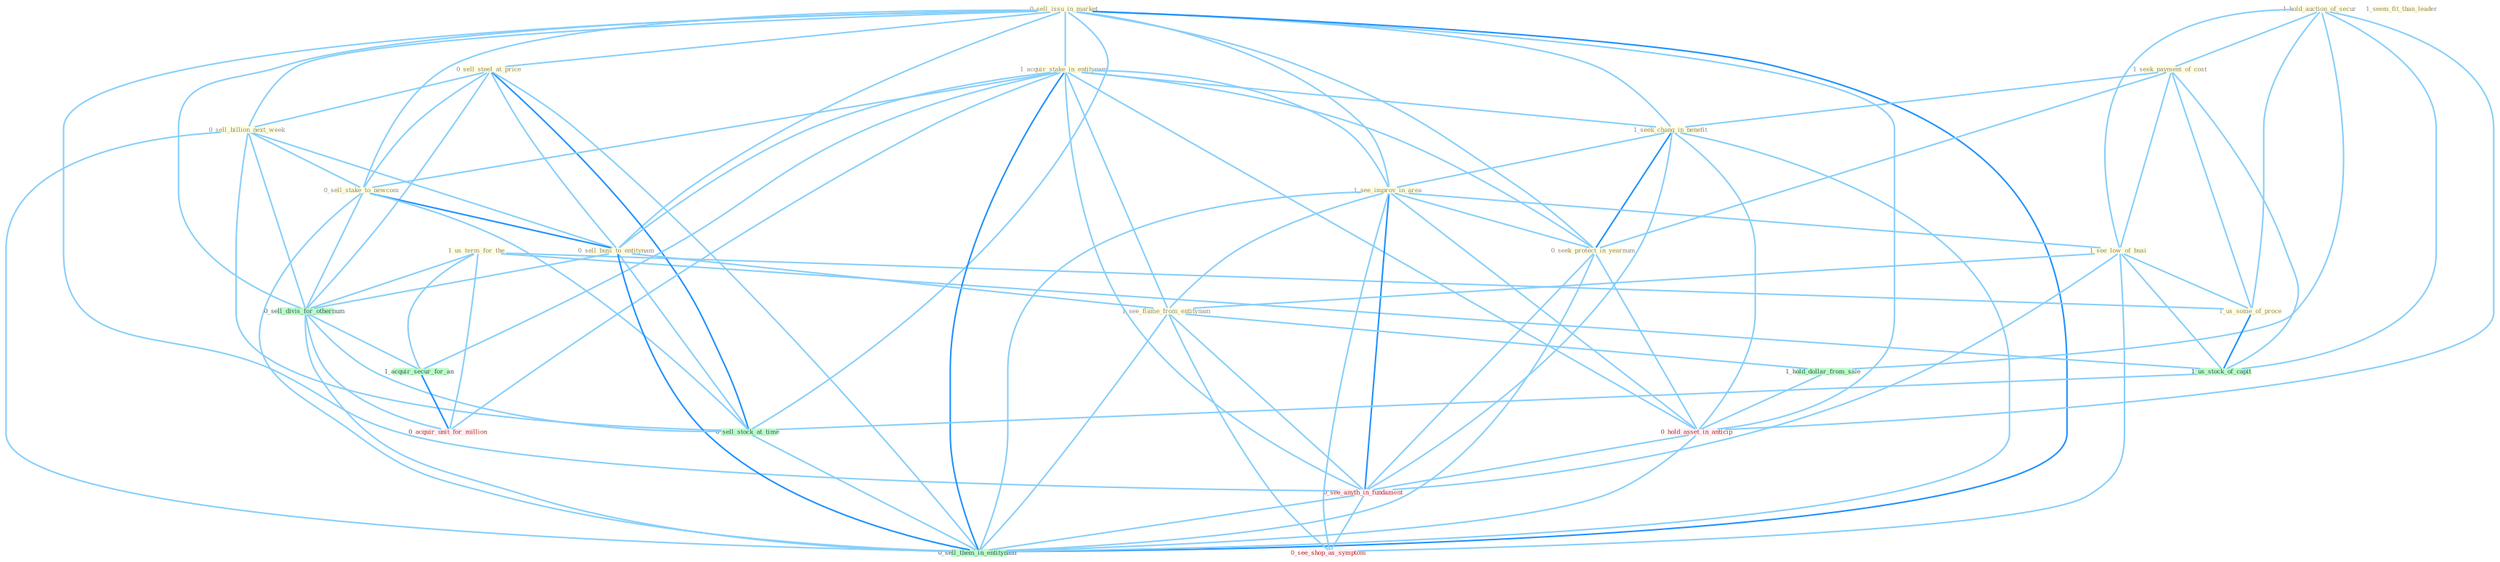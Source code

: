 Graph G{ 
    node
    [shape=polygon,style=filled,width=.5,height=.06,color="#BDFCC9",fixedsize=true,fontsize=4,
    fontcolor="#2f4f4f"];
    {node
    [color="#ffffe0", fontcolor="#8b7d6b"] "0_sell_issu_in_market " "1_hold_auction_of_secur " "1_us_term_for_the " "0_sell_steel_at_price " "1_acquir_stake_in_entitynam " "0_sell_billion_next_week " "1_seek_payment_of_cost " "1_seek_chang_in_benefit " "1_see_improv_in_area " "0_seek_protect_in_yearnum " "0_sell_stake_to_newcom " "1_see_low_of_busi " "1_seem_fit_than_leader " "1_us_some_of_proce " "0_sell_busi_to_entitynam " "1_see_flame_from_entitynam "}
{node [color="#fff0f5", fontcolor="#b22222"] "0_hold_asset_in_anticip " "0_see_anyth_in_fundament " "0_acquir_unit_for_million " "0_see_shop_as_symptom "}
edge [color="#B0E2FF"];

	"0_sell_issu_in_market " -- "0_sell_steel_at_price " [w="1", color="#87cefa" ];
	"0_sell_issu_in_market " -- "1_acquir_stake_in_entitynam " [w="1", color="#87cefa" ];
	"0_sell_issu_in_market " -- "0_sell_billion_next_week " [w="1", color="#87cefa" ];
	"0_sell_issu_in_market " -- "1_seek_chang_in_benefit " [w="1", color="#87cefa" ];
	"0_sell_issu_in_market " -- "1_see_improv_in_area " [w="1", color="#87cefa" ];
	"0_sell_issu_in_market " -- "0_seek_protect_in_yearnum " [w="1", color="#87cefa" ];
	"0_sell_issu_in_market " -- "0_sell_stake_to_newcom " [w="1", color="#87cefa" ];
	"0_sell_issu_in_market " -- "0_sell_busi_to_entitynam " [w="1", color="#87cefa" ];
	"0_sell_issu_in_market " -- "0_sell_divis_for_othernum " [w="1", color="#87cefa" ];
	"0_sell_issu_in_market " -- "0_hold_asset_in_anticip " [w="1", color="#87cefa" ];
	"0_sell_issu_in_market " -- "0_sell_stock_at_time " [w="1", color="#87cefa" ];
	"0_sell_issu_in_market " -- "0_see_anyth_in_fundament " [w="1", color="#87cefa" ];
	"0_sell_issu_in_market " -- "0_sell_them_in_entitynam " [w="2", color="#1e90ff" , len=0.8];
	"1_hold_auction_of_secur " -- "1_seek_payment_of_cost " [w="1", color="#87cefa" ];
	"1_hold_auction_of_secur " -- "1_see_low_of_busi " [w="1", color="#87cefa" ];
	"1_hold_auction_of_secur " -- "1_us_some_of_proce " [w="1", color="#87cefa" ];
	"1_hold_auction_of_secur " -- "1_us_stock_of_capit " [w="1", color="#87cefa" ];
	"1_hold_auction_of_secur " -- "1_hold_dollar_from_sale " [w="1", color="#87cefa" ];
	"1_hold_auction_of_secur " -- "0_hold_asset_in_anticip " [w="1", color="#87cefa" ];
	"1_us_term_for_the " -- "1_us_some_of_proce " [w="1", color="#87cefa" ];
	"1_us_term_for_the " -- "0_sell_divis_for_othernum " [w="1", color="#87cefa" ];
	"1_us_term_for_the " -- "1_acquir_secur_for_an " [w="1", color="#87cefa" ];
	"1_us_term_for_the " -- "1_us_stock_of_capit " [w="1", color="#87cefa" ];
	"1_us_term_for_the " -- "0_acquir_unit_for_million " [w="1", color="#87cefa" ];
	"0_sell_steel_at_price " -- "0_sell_billion_next_week " [w="1", color="#87cefa" ];
	"0_sell_steel_at_price " -- "0_sell_stake_to_newcom " [w="1", color="#87cefa" ];
	"0_sell_steel_at_price " -- "0_sell_busi_to_entitynam " [w="1", color="#87cefa" ];
	"0_sell_steel_at_price " -- "0_sell_divis_for_othernum " [w="1", color="#87cefa" ];
	"0_sell_steel_at_price " -- "0_sell_stock_at_time " [w="2", color="#1e90ff" , len=0.8];
	"0_sell_steel_at_price " -- "0_sell_them_in_entitynam " [w="1", color="#87cefa" ];
	"1_acquir_stake_in_entitynam " -- "1_seek_chang_in_benefit " [w="1", color="#87cefa" ];
	"1_acquir_stake_in_entitynam " -- "1_see_improv_in_area " [w="1", color="#87cefa" ];
	"1_acquir_stake_in_entitynam " -- "0_seek_protect_in_yearnum " [w="1", color="#87cefa" ];
	"1_acquir_stake_in_entitynam " -- "0_sell_stake_to_newcom " [w="1", color="#87cefa" ];
	"1_acquir_stake_in_entitynam " -- "0_sell_busi_to_entitynam " [w="1", color="#87cefa" ];
	"1_acquir_stake_in_entitynam " -- "1_see_flame_from_entitynam " [w="1", color="#87cefa" ];
	"1_acquir_stake_in_entitynam " -- "1_acquir_secur_for_an " [w="1", color="#87cefa" ];
	"1_acquir_stake_in_entitynam " -- "0_hold_asset_in_anticip " [w="1", color="#87cefa" ];
	"1_acquir_stake_in_entitynam " -- "0_see_anyth_in_fundament " [w="1", color="#87cefa" ];
	"1_acquir_stake_in_entitynam " -- "0_acquir_unit_for_million " [w="1", color="#87cefa" ];
	"1_acquir_stake_in_entitynam " -- "0_sell_them_in_entitynam " [w="2", color="#1e90ff" , len=0.8];
	"0_sell_billion_next_week " -- "0_sell_stake_to_newcom " [w="1", color="#87cefa" ];
	"0_sell_billion_next_week " -- "0_sell_busi_to_entitynam " [w="1", color="#87cefa" ];
	"0_sell_billion_next_week " -- "0_sell_divis_for_othernum " [w="1", color="#87cefa" ];
	"0_sell_billion_next_week " -- "0_sell_stock_at_time " [w="1", color="#87cefa" ];
	"0_sell_billion_next_week " -- "0_sell_them_in_entitynam " [w="1", color="#87cefa" ];
	"1_seek_payment_of_cost " -- "1_seek_chang_in_benefit " [w="1", color="#87cefa" ];
	"1_seek_payment_of_cost " -- "0_seek_protect_in_yearnum " [w="1", color="#87cefa" ];
	"1_seek_payment_of_cost " -- "1_see_low_of_busi " [w="1", color="#87cefa" ];
	"1_seek_payment_of_cost " -- "1_us_some_of_proce " [w="1", color="#87cefa" ];
	"1_seek_payment_of_cost " -- "1_us_stock_of_capit " [w="1", color="#87cefa" ];
	"1_seek_chang_in_benefit " -- "1_see_improv_in_area " [w="1", color="#87cefa" ];
	"1_seek_chang_in_benefit " -- "0_seek_protect_in_yearnum " [w="2", color="#1e90ff" , len=0.8];
	"1_seek_chang_in_benefit " -- "0_hold_asset_in_anticip " [w="1", color="#87cefa" ];
	"1_seek_chang_in_benefit " -- "0_see_anyth_in_fundament " [w="1", color="#87cefa" ];
	"1_seek_chang_in_benefit " -- "0_sell_them_in_entitynam " [w="1", color="#87cefa" ];
	"1_see_improv_in_area " -- "0_seek_protect_in_yearnum " [w="1", color="#87cefa" ];
	"1_see_improv_in_area " -- "1_see_low_of_busi " [w="1", color="#87cefa" ];
	"1_see_improv_in_area " -- "1_see_flame_from_entitynam " [w="1", color="#87cefa" ];
	"1_see_improv_in_area " -- "0_hold_asset_in_anticip " [w="1", color="#87cefa" ];
	"1_see_improv_in_area " -- "0_see_anyth_in_fundament " [w="2", color="#1e90ff" , len=0.8];
	"1_see_improv_in_area " -- "0_see_shop_as_symptom " [w="1", color="#87cefa" ];
	"1_see_improv_in_area " -- "0_sell_them_in_entitynam " [w="1", color="#87cefa" ];
	"0_seek_protect_in_yearnum " -- "0_hold_asset_in_anticip " [w="1", color="#87cefa" ];
	"0_seek_protect_in_yearnum " -- "0_see_anyth_in_fundament " [w="1", color="#87cefa" ];
	"0_seek_protect_in_yearnum " -- "0_sell_them_in_entitynam " [w="1", color="#87cefa" ];
	"0_sell_stake_to_newcom " -- "0_sell_busi_to_entitynam " [w="2", color="#1e90ff" , len=0.8];
	"0_sell_stake_to_newcom " -- "0_sell_divis_for_othernum " [w="1", color="#87cefa" ];
	"0_sell_stake_to_newcom " -- "0_sell_stock_at_time " [w="1", color="#87cefa" ];
	"0_sell_stake_to_newcom " -- "0_sell_them_in_entitynam " [w="1", color="#87cefa" ];
	"1_see_low_of_busi " -- "1_us_some_of_proce " [w="1", color="#87cefa" ];
	"1_see_low_of_busi " -- "1_see_flame_from_entitynam " [w="1", color="#87cefa" ];
	"1_see_low_of_busi " -- "1_us_stock_of_capit " [w="1", color="#87cefa" ];
	"1_see_low_of_busi " -- "0_see_anyth_in_fundament " [w="1", color="#87cefa" ];
	"1_see_low_of_busi " -- "0_see_shop_as_symptom " [w="1", color="#87cefa" ];
	"1_us_some_of_proce " -- "1_us_stock_of_capit " [w="2", color="#1e90ff" , len=0.8];
	"0_sell_busi_to_entitynam " -- "1_see_flame_from_entitynam " [w="1", color="#87cefa" ];
	"0_sell_busi_to_entitynam " -- "0_sell_divis_for_othernum " [w="1", color="#87cefa" ];
	"0_sell_busi_to_entitynam " -- "0_sell_stock_at_time " [w="1", color="#87cefa" ];
	"0_sell_busi_to_entitynam " -- "0_sell_them_in_entitynam " [w="2", color="#1e90ff" , len=0.8];
	"1_see_flame_from_entitynam " -- "1_hold_dollar_from_sale " [w="1", color="#87cefa" ];
	"1_see_flame_from_entitynam " -- "0_see_anyth_in_fundament " [w="1", color="#87cefa" ];
	"1_see_flame_from_entitynam " -- "0_see_shop_as_symptom " [w="1", color="#87cefa" ];
	"1_see_flame_from_entitynam " -- "0_sell_them_in_entitynam " [w="1", color="#87cefa" ];
	"0_sell_divis_for_othernum " -- "1_acquir_secur_for_an " [w="1", color="#87cefa" ];
	"0_sell_divis_for_othernum " -- "0_sell_stock_at_time " [w="1", color="#87cefa" ];
	"0_sell_divis_for_othernum " -- "0_acquir_unit_for_million " [w="1", color="#87cefa" ];
	"0_sell_divis_for_othernum " -- "0_sell_them_in_entitynam " [w="1", color="#87cefa" ];
	"1_acquir_secur_for_an " -- "0_acquir_unit_for_million " [w="2", color="#1e90ff" , len=0.8];
	"1_us_stock_of_capit " -- "0_sell_stock_at_time " [w="1", color="#87cefa" ];
	"1_hold_dollar_from_sale " -- "0_hold_asset_in_anticip " [w="1", color="#87cefa" ];
	"0_hold_asset_in_anticip " -- "0_see_anyth_in_fundament " [w="1", color="#87cefa" ];
	"0_hold_asset_in_anticip " -- "0_sell_them_in_entitynam " [w="1", color="#87cefa" ];
	"0_sell_stock_at_time " -- "0_sell_them_in_entitynam " [w="1", color="#87cefa" ];
	"0_see_anyth_in_fundament " -- "0_see_shop_as_symptom " [w="1", color="#87cefa" ];
	"0_see_anyth_in_fundament " -- "0_sell_them_in_entitynam " [w="1", color="#87cefa" ];
}